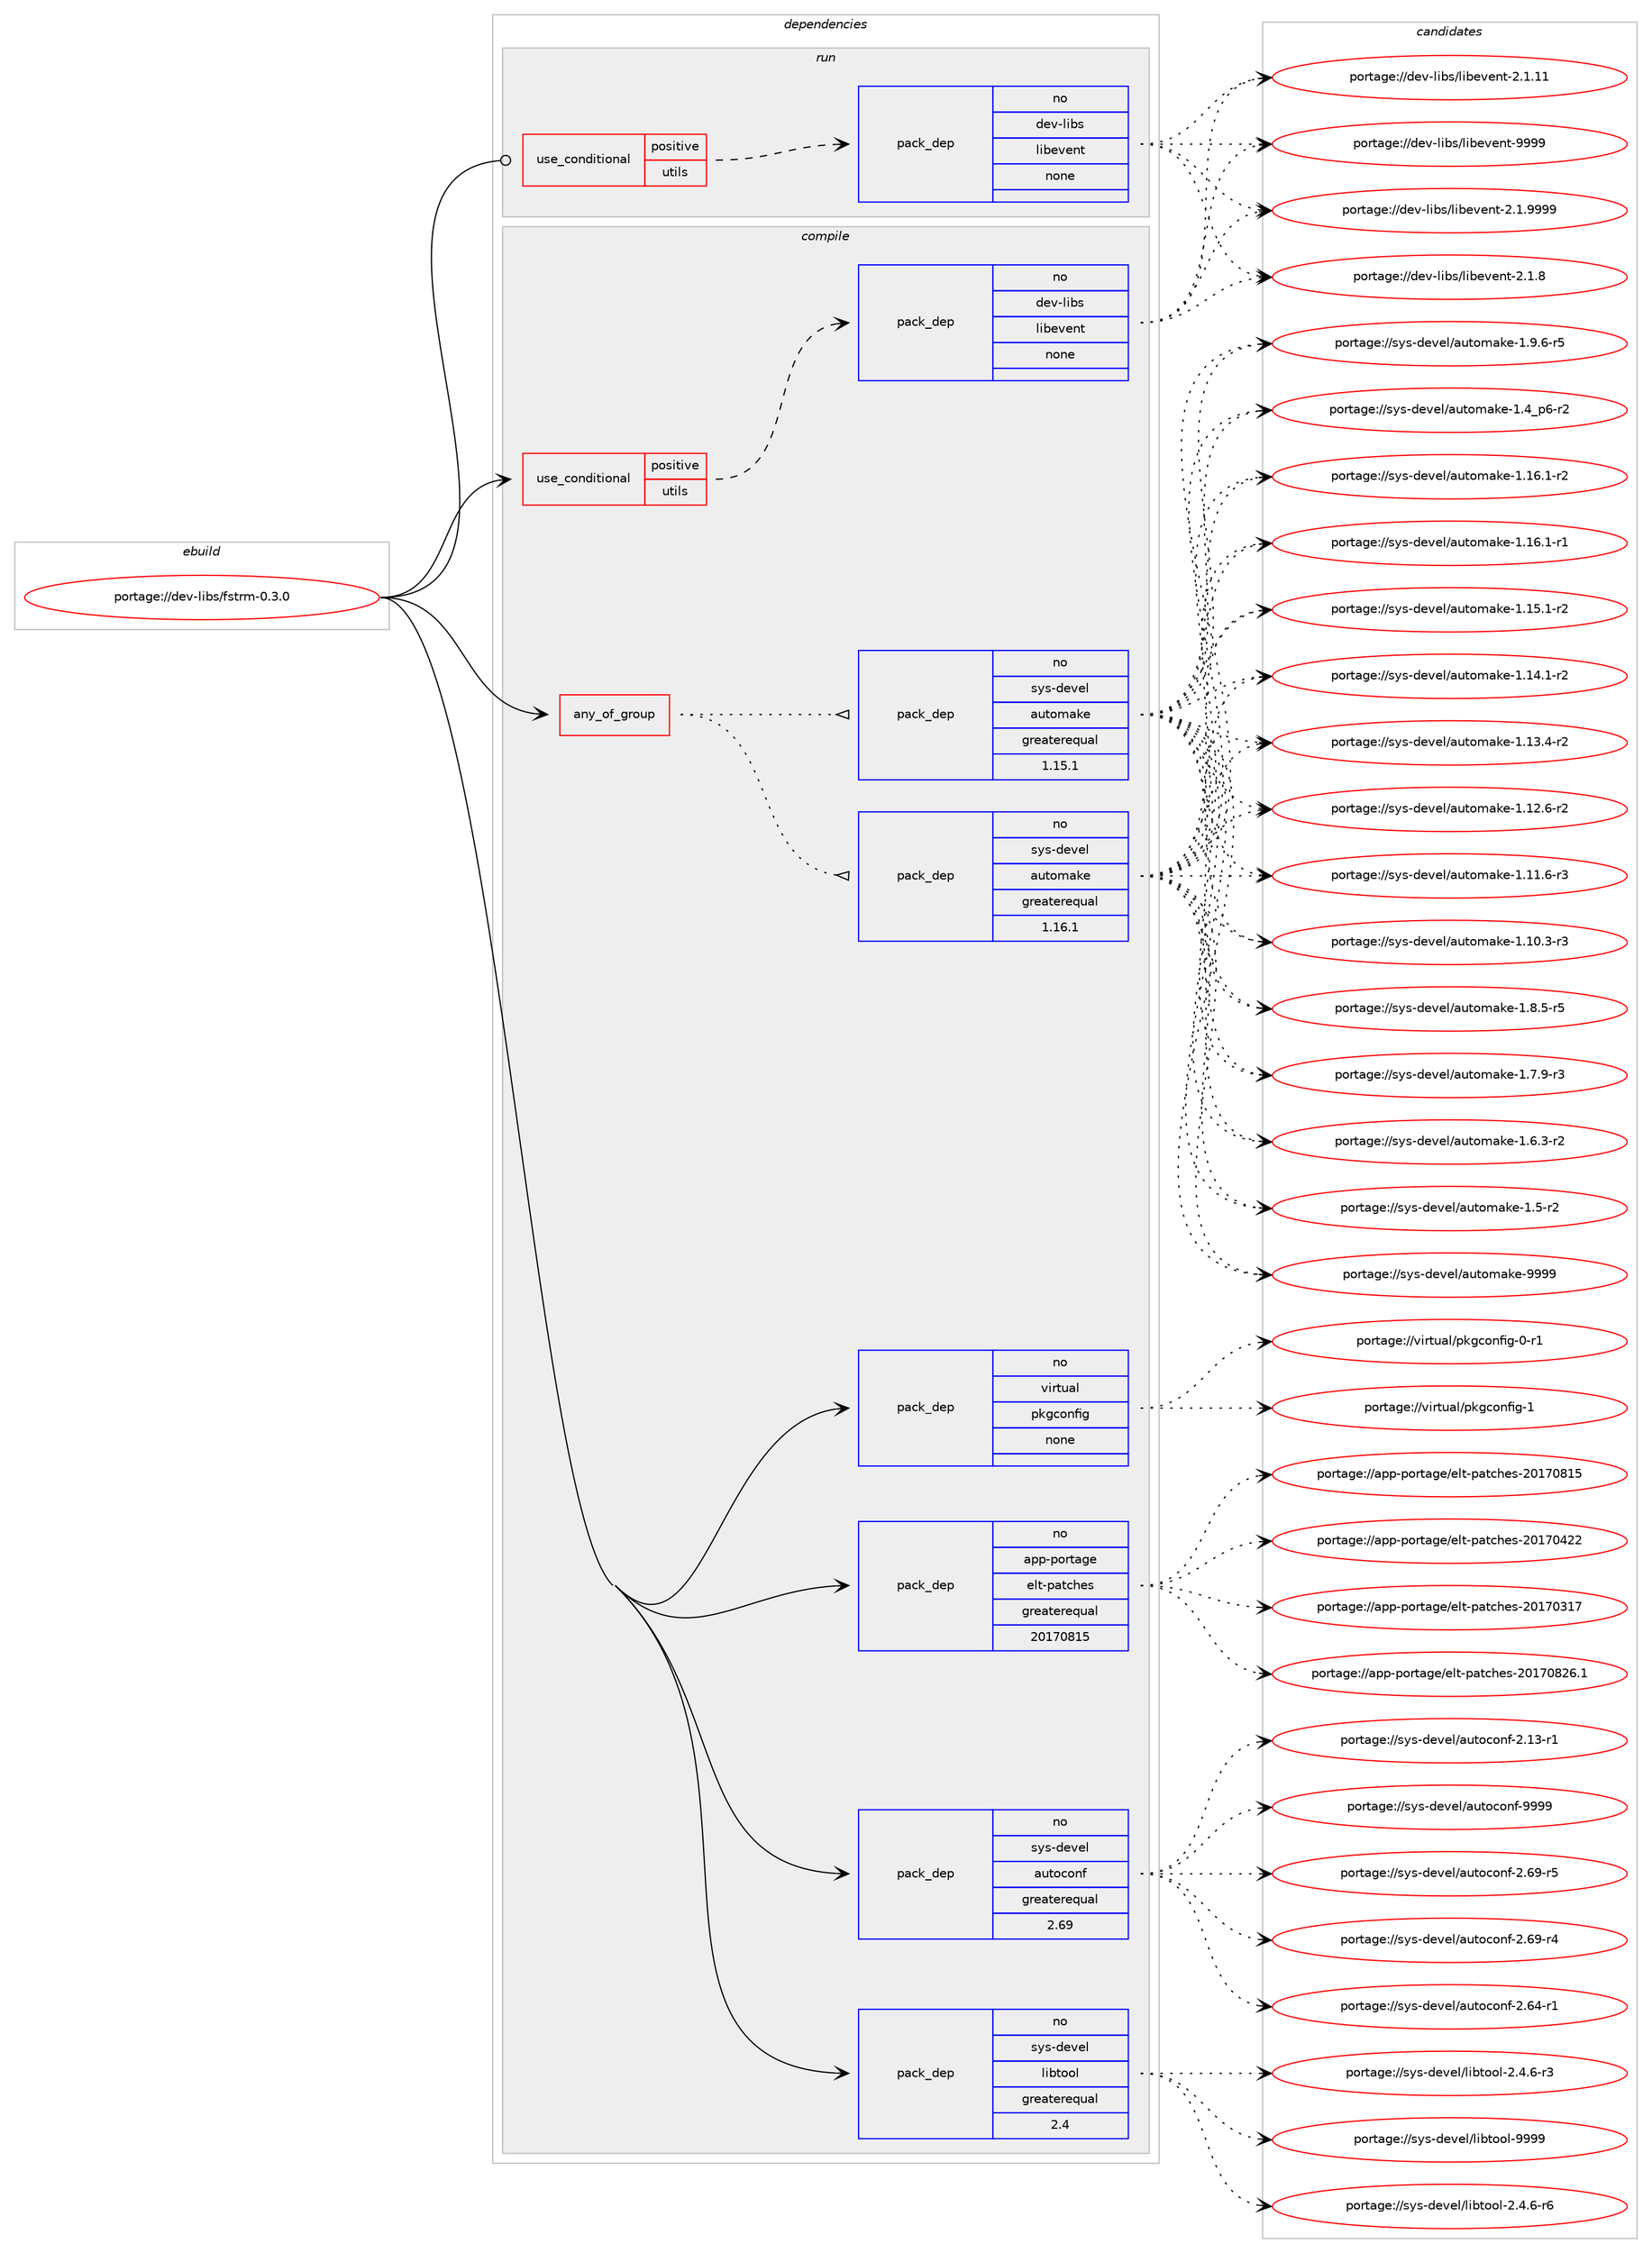 digraph prolog {

# *************
# Graph options
# *************

newrank=true;
concentrate=true;
compound=true;
graph [rankdir=LR,fontname=Helvetica,fontsize=10,ranksep=1.5];#, ranksep=2.5, nodesep=0.2];
edge  [arrowhead=vee];
node  [fontname=Helvetica,fontsize=10];

# **********
# The ebuild
# **********

subgraph cluster_leftcol {
color=gray;
label=<<i>ebuild</i>>;
id [label="portage://dev-libs/fstrm-0.3.0", color=red, width=4, href="../dev-libs/fstrm-0.3.0.svg"];
}

# ****************
# The dependencies
# ****************

subgraph cluster_midcol {
color=gray;
label=<<i>dependencies</i>>;
subgraph cluster_compile {
fillcolor="#eeeeee";
style=filled;
label=<<i>compile</i>>;
subgraph any5118 {
dependency514848 [label=<<TABLE BORDER="0" CELLBORDER="1" CELLSPACING="0" CELLPADDING="4"><TR><TD CELLPADDING="10">any_of_group</TD></TR></TABLE>>, shape=none, color=red];subgraph pack383713 {
dependency514849 [label=<<TABLE BORDER="0" CELLBORDER="1" CELLSPACING="0" CELLPADDING="4" WIDTH="220"><TR><TD ROWSPAN="6" CELLPADDING="30">pack_dep</TD></TR><TR><TD WIDTH="110">no</TD></TR><TR><TD>sys-devel</TD></TR><TR><TD>automake</TD></TR><TR><TD>greaterequal</TD></TR><TR><TD>1.16.1</TD></TR></TABLE>>, shape=none, color=blue];
}
dependency514848:e -> dependency514849:w [weight=20,style="dotted",arrowhead="oinv"];
subgraph pack383714 {
dependency514850 [label=<<TABLE BORDER="0" CELLBORDER="1" CELLSPACING="0" CELLPADDING="4" WIDTH="220"><TR><TD ROWSPAN="6" CELLPADDING="30">pack_dep</TD></TR><TR><TD WIDTH="110">no</TD></TR><TR><TD>sys-devel</TD></TR><TR><TD>automake</TD></TR><TR><TD>greaterequal</TD></TR><TR><TD>1.15.1</TD></TR></TABLE>>, shape=none, color=blue];
}
dependency514848:e -> dependency514850:w [weight=20,style="dotted",arrowhead="oinv"];
}
id:e -> dependency514848:w [weight=20,style="solid",arrowhead="vee"];
subgraph cond125782 {
dependency514851 [label=<<TABLE BORDER="0" CELLBORDER="1" CELLSPACING="0" CELLPADDING="4"><TR><TD ROWSPAN="3" CELLPADDING="10">use_conditional</TD></TR><TR><TD>positive</TD></TR><TR><TD>utils</TD></TR></TABLE>>, shape=none, color=red];
subgraph pack383715 {
dependency514852 [label=<<TABLE BORDER="0" CELLBORDER="1" CELLSPACING="0" CELLPADDING="4" WIDTH="220"><TR><TD ROWSPAN="6" CELLPADDING="30">pack_dep</TD></TR><TR><TD WIDTH="110">no</TD></TR><TR><TD>dev-libs</TD></TR><TR><TD>libevent</TD></TR><TR><TD>none</TD></TR><TR><TD></TD></TR></TABLE>>, shape=none, color=blue];
}
dependency514851:e -> dependency514852:w [weight=20,style="dashed",arrowhead="vee"];
}
id:e -> dependency514851:w [weight=20,style="solid",arrowhead="vee"];
subgraph pack383716 {
dependency514853 [label=<<TABLE BORDER="0" CELLBORDER="1" CELLSPACING="0" CELLPADDING="4" WIDTH="220"><TR><TD ROWSPAN="6" CELLPADDING="30">pack_dep</TD></TR><TR><TD WIDTH="110">no</TD></TR><TR><TD>app-portage</TD></TR><TR><TD>elt-patches</TD></TR><TR><TD>greaterequal</TD></TR><TR><TD>20170815</TD></TR></TABLE>>, shape=none, color=blue];
}
id:e -> dependency514853:w [weight=20,style="solid",arrowhead="vee"];
subgraph pack383717 {
dependency514854 [label=<<TABLE BORDER="0" CELLBORDER="1" CELLSPACING="0" CELLPADDING="4" WIDTH="220"><TR><TD ROWSPAN="6" CELLPADDING="30">pack_dep</TD></TR><TR><TD WIDTH="110">no</TD></TR><TR><TD>sys-devel</TD></TR><TR><TD>autoconf</TD></TR><TR><TD>greaterequal</TD></TR><TR><TD>2.69</TD></TR></TABLE>>, shape=none, color=blue];
}
id:e -> dependency514854:w [weight=20,style="solid",arrowhead="vee"];
subgraph pack383718 {
dependency514855 [label=<<TABLE BORDER="0" CELLBORDER="1" CELLSPACING="0" CELLPADDING="4" WIDTH="220"><TR><TD ROWSPAN="6" CELLPADDING="30">pack_dep</TD></TR><TR><TD WIDTH="110">no</TD></TR><TR><TD>sys-devel</TD></TR><TR><TD>libtool</TD></TR><TR><TD>greaterequal</TD></TR><TR><TD>2.4</TD></TR></TABLE>>, shape=none, color=blue];
}
id:e -> dependency514855:w [weight=20,style="solid",arrowhead="vee"];
subgraph pack383719 {
dependency514856 [label=<<TABLE BORDER="0" CELLBORDER="1" CELLSPACING="0" CELLPADDING="4" WIDTH="220"><TR><TD ROWSPAN="6" CELLPADDING="30">pack_dep</TD></TR><TR><TD WIDTH="110">no</TD></TR><TR><TD>virtual</TD></TR><TR><TD>pkgconfig</TD></TR><TR><TD>none</TD></TR><TR><TD></TD></TR></TABLE>>, shape=none, color=blue];
}
id:e -> dependency514856:w [weight=20,style="solid",arrowhead="vee"];
}
subgraph cluster_compileandrun {
fillcolor="#eeeeee";
style=filled;
label=<<i>compile and run</i>>;
}
subgraph cluster_run {
fillcolor="#eeeeee";
style=filled;
label=<<i>run</i>>;
subgraph cond125783 {
dependency514857 [label=<<TABLE BORDER="0" CELLBORDER="1" CELLSPACING="0" CELLPADDING="4"><TR><TD ROWSPAN="3" CELLPADDING="10">use_conditional</TD></TR><TR><TD>positive</TD></TR><TR><TD>utils</TD></TR></TABLE>>, shape=none, color=red];
subgraph pack383720 {
dependency514858 [label=<<TABLE BORDER="0" CELLBORDER="1" CELLSPACING="0" CELLPADDING="4" WIDTH="220"><TR><TD ROWSPAN="6" CELLPADDING="30">pack_dep</TD></TR><TR><TD WIDTH="110">no</TD></TR><TR><TD>dev-libs</TD></TR><TR><TD>libevent</TD></TR><TR><TD>none</TD></TR><TR><TD></TD></TR></TABLE>>, shape=none, color=blue];
}
dependency514857:e -> dependency514858:w [weight=20,style="dashed",arrowhead="vee"];
}
id:e -> dependency514857:w [weight=20,style="solid",arrowhead="odot"];
}
}

# **************
# The candidates
# **************

subgraph cluster_choices {
rank=same;
color=gray;
label=<<i>candidates</i>>;

subgraph choice383713 {
color=black;
nodesep=1;
choice115121115451001011181011084797117116111109971071014557575757 [label="portage://sys-devel/automake-9999", color=red, width=4,href="../sys-devel/automake-9999.svg"];
choice115121115451001011181011084797117116111109971071014549465746544511453 [label="portage://sys-devel/automake-1.9.6-r5", color=red, width=4,href="../sys-devel/automake-1.9.6-r5.svg"];
choice115121115451001011181011084797117116111109971071014549465646534511453 [label="portage://sys-devel/automake-1.8.5-r5", color=red, width=4,href="../sys-devel/automake-1.8.5-r5.svg"];
choice115121115451001011181011084797117116111109971071014549465546574511451 [label="portage://sys-devel/automake-1.7.9-r3", color=red, width=4,href="../sys-devel/automake-1.7.9-r3.svg"];
choice115121115451001011181011084797117116111109971071014549465446514511450 [label="portage://sys-devel/automake-1.6.3-r2", color=red, width=4,href="../sys-devel/automake-1.6.3-r2.svg"];
choice11512111545100101118101108479711711611110997107101454946534511450 [label="portage://sys-devel/automake-1.5-r2", color=red, width=4,href="../sys-devel/automake-1.5-r2.svg"];
choice115121115451001011181011084797117116111109971071014549465295112544511450 [label="portage://sys-devel/automake-1.4_p6-r2", color=red, width=4,href="../sys-devel/automake-1.4_p6-r2.svg"];
choice11512111545100101118101108479711711611110997107101454946495446494511450 [label="portage://sys-devel/automake-1.16.1-r2", color=red, width=4,href="../sys-devel/automake-1.16.1-r2.svg"];
choice11512111545100101118101108479711711611110997107101454946495446494511449 [label="portage://sys-devel/automake-1.16.1-r1", color=red, width=4,href="../sys-devel/automake-1.16.1-r1.svg"];
choice11512111545100101118101108479711711611110997107101454946495346494511450 [label="portage://sys-devel/automake-1.15.1-r2", color=red, width=4,href="../sys-devel/automake-1.15.1-r2.svg"];
choice11512111545100101118101108479711711611110997107101454946495246494511450 [label="portage://sys-devel/automake-1.14.1-r2", color=red, width=4,href="../sys-devel/automake-1.14.1-r2.svg"];
choice11512111545100101118101108479711711611110997107101454946495146524511450 [label="portage://sys-devel/automake-1.13.4-r2", color=red, width=4,href="../sys-devel/automake-1.13.4-r2.svg"];
choice11512111545100101118101108479711711611110997107101454946495046544511450 [label="portage://sys-devel/automake-1.12.6-r2", color=red, width=4,href="../sys-devel/automake-1.12.6-r2.svg"];
choice11512111545100101118101108479711711611110997107101454946494946544511451 [label="portage://sys-devel/automake-1.11.6-r3", color=red, width=4,href="../sys-devel/automake-1.11.6-r3.svg"];
choice11512111545100101118101108479711711611110997107101454946494846514511451 [label="portage://sys-devel/automake-1.10.3-r3", color=red, width=4,href="../sys-devel/automake-1.10.3-r3.svg"];
dependency514849:e -> choice115121115451001011181011084797117116111109971071014557575757:w [style=dotted,weight="100"];
dependency514849:e -> choice115121115451001011181011084797117116111109971071014549465746544511453:w [style=dotted,weight="100"];
dependency514849:e -> choice115121115451001011181011084797117116111109971071014549465646534511453:w [style=dotted,weight="100"];
dependency514849:e -> choice115121115451001011181011084797117116111109971071014549465546574511451:w [style=dotted,weight="100"];
dependency514849:e -> choice115121115451001011181011084797117116111109971071014549465446514511450:w [style=dotted,weight="100"];
dependency514849:e -> choice11512111545100101118101108479711711611110997107101454946534511450:w [style=dotted,weight="100"];
dependency514849:e -> choice115121115451001011181011084797117116111109971071014549465295112544511450:w [style=dotted,weight="100"];
dependency514849:e -> choice11512111545100101118101108479711711611110997107101454946495446494511450:w [style=dotted,weight="100"];
dependency514849:e -> choice11512111545100101118101108479711711611110997107101454946495446494511449:w [style=dotted,weight="100"];
dependency514849:e -> choice11512111545100101118101108479711711611110997107101454946495346494511450:w [style=dotted,weight="100"];
dependency514849:e -> choice11512111545100101118101108479711711611110997107101454946495246494511450:w [style=dotted,weight="100"];
dependency514849:e -> choice11512111545100101118101108479711711611110997107101454946495146524511450:w [style=dotted,weight="100"];
dependency514849:e -> choice11512111545100101118101108479711711611110997107101454946495046544511450:w [style=dotted,weight="100"];
dependency514849:e -> choice11512111545100101118101108479711711611110997107101454946494946544511451:w [style=dotted,weight="100"];
dependency514849:e -> choice11512111545100101118101108479711711611110997107101454946494846514511451:w [style=dotted,weight="100"];
}
subgraph choice383714 {
color=black;
nodesep=1;
choice115121115451001011181011084797117116111109971071014557575757 [label="portage://sys-devel/automake-9999", color=red, width=4,href="../sys-devel/automake-9999.svg"];
choice115121115451001011181011084797117116111109971071014549465746544511453 [label="portage://sys-devel/automake-1.9.6-r5", color=red, width=4,href="../sys-devel/automake-1.9.6-r5.svg"];
choice115121115451001011181011084797117116111109971071014549465646534511453 [label="portage://sys-devel/automake-1.8.5-r5", color=red, width=4,href="../sys-devel/automake-1.8.5-r5.svg"];
choice115121115451001011181011084797117116111109971071014549465546574511451 [label="portage://sys-devel/automake-1.7.9-r3", color=red, width=4,href="../sys-devel/automake-1.7.9-r3.svg"];
choice115121115451001011181011084797117116111109971071014549465446514511450 [label="portage://sys-devel/automake-1.6.3-r2", color=red, width=4,href="../sys-devel/automake-1.6.3-r2.svg"];
choice11512111545100101118101108479711711611110997107101454946534511450 [label="portage://sys-devel/automake-1.5-r2", color=red, width=4,href="../sys-devel/automake-1.5-r2.svg"];
choice115121115451001011181011084797117116111109971071014549465295112544511450 [label="portage://sys-devel/automake-1.4_p6-r2", color=red, width=4,href="../sys-devel/automake-1.4_p6-r2.svg"];
choice11512111545100101118101108479711711611110997107101454946495446494511450 [label="portage://sys-devel/automake-1.16.1-r2", color=red, width=4,href="../sys-devel/automake-1.16.1-r2.svg"];
choice11512111545100101118101108479711711611110997107101454946495446494511449 [label="portage://sys-devel/automake-1.16.1-r1", color=red, width=4,href="../sys-devel/automake-1.16.1-r1.svg"];
choice11512111545100101118101108479711711611110997107101454946495346494511450 [label="portage://sys-devel/automake-1.15.1-r2", color=red, width=4,href="../sys-devel/automake-1.15.1-r2.svg"];
choice11512111545100101118101108479711711611110997107101454946495246494511450 [label="portage://sys-devel/automake-1.14.1-r2", color=red, width=4,href="../sys-devel/automake-1.14.1-r2.svg"];
choice11512111545100101118101108479711711611110997107101454946495146524511450 [label="portage://sys-devel/automake-1.13.4-r2", color=red, width=4,href="../sys-devel/automake-1.13.4-r2.svg"];
choice11512111545100101118101108479711711611110997107101454946495046544511450 [label="portage://sys-devel/automake-1.12.6-r2", color=red, width=4,href="../sys-devel/automake-1.12.6-r2.svg"];
choice11512111545100101118101108479711711611110997107101454946494946544511451 [label="portage://sys-devel/automake-1.11.6-r3", color=red, width=4,href="../sys-devel/automake-1.11.6-r3.svg"];
choice11512111545100101118101108479711711611110997107101454946494846514511451 [label="portage://sys-devel/automake-1.10.3-r3", color=red, width=4,href="../sys-devel/automake-1.10.3-r3.svg"];
dependency514850:e -> choice115121115451001011181011084797117116111109971071014557575757:w [style=dotted,weight="100"];
dependency514850:e -> choice115121115451001011181011084797117116111109971071014549465746544511453:w [style=dotted,weight="100"];
dependency514850:e -> choice115121115451001011181011084797117116111109971071014549465646534511453:w [style=dotted,weight="100"];
dependency514850:e -> choice115121115451001011181011084797117116111109971071014549465546574511451:w [style=dotted,weight="100"];
dependency514850:e -> choice115121115451001011181011084797117116111109971071014549465446514511450:w [style=dotted,weight="100"];
dependency514850:e -> choice11512111545100101118101108479711711611110997107101454946534511450:w [style=dotted,weight="100"];
dependency514850:e -> choice115121115451001011181011084797117116111109971071014549465295112544511450:w [style=dotted,weight="100"];
dependency514850:e -> choice11512111545100101118101108479711711611110997107101454946495446494511450:w [style=dotted,weight="100"];
dependency514850:e -> choice11512111545100101118101108479711711611110997107101454946495446494511449:w [style=dotted,weight="100"];
dependency514850:e -> choice11512111545100101118101108479711711611110997107101454946495346494511450:w [style=dotted,weight="100"];
dependency514850:e -> choice11512111545100101118101108479711711611110997107101454946495246494511450:w [style=dotted,weight="100"];
dependency514850:e -> choice11512111545100101118101108479711711611110997107101454946495146524511450:w [style=dotted,weight="100"];
dependency514850:e -> choice11512111545100101118101108479711711611110997107101454946495046544511450:w [style=dotted,weight="100"];
dependency514850:e -> choice11512111545100101118101108479711711611110997107101454946494946544511451:w [style=dotted,weight="100"];
dependency514850:e -> choice11512111545100101118101108479711711611110997107101454946494846514511451:w [style=dotted,weight="100"];
}
subgraph choice383715 {
color=black;
nodesep=1;
choice100101118451081059811547108105981011181011101164557575757 [label="portage://dev-libs/libevent-9999", color=red, width=4,href="../dev-libs/libevent-9999.svg"];
choice10010111845108105981154710810598101118101110116455046494657575757 [label="portage://dev-libs/libevent-2.1.9999", color=red, width=4,href="../dev-libs/libevent-2.1.9999.svg"];
choice10010111845108105981154710810598101118101110116455046494656 [label="portage://dev-libs/libevent-2.1.8", color=red, width=4,href="../dev-libs/libevent-2.1.8.svg"];
choice1001011184510810598115471081059810111810111011645504649464949 [label="portage://dev-libs/libevent-2.1.11", color=red, width=4,href="../dev-libs/libevent-2.1.11.svg"];
dependency514852:e -> choice100101118451081059811547108105981011181011101164557575757:w [style=dotted,weight="100"];
dependency514852:e -> choice10010111845108105981154710810598101118101110116455046494657575757:w [style=dotted,weight="100"];
dependency514852:e -> choice10010111845108105981154710810598101118101110116455046494656:w [style=dotted,weight="100"];
dependency514852:e -> choice1001011184510810598115471081059810111810111011645504649464949:w [style=dotted,weight="100"];
}
subgraph choice383716 {
color=black;
nodesep=1;
choice971121124511211111411697103101471011081164511297116991041011154550484955485650544649 [label="portage://app-portage/elt-patches-20170826.1", color=red, width=4,href="../app-portage/elt-patches-20170826.1.svg"];
choice97112112451121111141169710310147101108116451129711699104101115455048495548564953 [label="portage://app-portage/elt-patches-20170815", color=red, width=4,href="../app-portage/elt-patches-20170815.svg"];
choice97112112451121111141169710310147101108116451129711699104101115455048495548525050 [label="portage://app-portage/elt-patches-20170422", color=red, width=4,href="../app-portage/elt-patches-20170422.svg"];
choice97112112451121111141169710310147101108116451129711699104101115455048495548514955 [label="portage://app-portage/elt-patches-20170317", color=red, width=4,href="../app-portage/elt-patches-20170317.svg"];
dependency514853:e -> choice971121124511211111411697103101471011081164511297116991041011154550484955485650544649:w [style=dotted,weight="100"];
dependency514853:e -> choice97112112451121111141169710310147101108116451129711699104101115455048495548564953:w [style=dotted,weight="100"];
dependency514853:e -> choice97112112451121111141169710310147101108116451129711699104101115455048495548525050:w [style=dotted,weight="100"];
dependency514853:e -> choice97112112451121111141169710310147101108116451129711699104101115455048495548514955:w [style=dotted,weight="100"];
}
subgraph choice383717 {
color=black;
nodesep=1;
choice115121115451001011181011084797117116111991111101024557575757 [label="portage://sys-devel/autoconf-9999", color=red, width=4,href="../sys-devel/autoconf-9999.svg"];
choice1151211154510010111810110847971171161119911111010245504654574511453 [label="portage://sys-devel/autoconf-2.69-r5", color=red, width=4,href="../sys-devel/autoconf-2.69-r5.svg"];
choice1151211154510010111810110847971171161119911111010245504654574511452 [label="portage://sys-devel/autoconf-2.69-r4", color=red, width=4,href="../sys-devel/autoconf-2.69-r4.svg"];
choice1151211154510010111810110847971171161119911111010245504654524511449 [label="portage://sys-devel/autoconf-2.64-r1", color=red, width=4,href="../sys-devel/autoconf-2.64-r1.svg"];
choice1151211154510010111810110847971171161119911111010245504649514511449 [label="portage://sys-devel/autoconf-2.13-r1", color=red, width=4,href="../sys-devel/autoconf-2.13-r1.svg"];
dependency514854:e -> choice115121115451001011181011084797117116111991111101024557575757:w [style=dotted,weight="100"];
dependency514854:e -> choice1151211154510010111810110847971171161119911111010245504654574511453:w [style=dotted,weight="100"];
dependency514854:e -> choice1151211154510010111810110847971171161119911111010245504654574511452:w [style=dotted,weight="100"];
dependency514854:e -> choice1151211154510010111810110847971171161119911111010245504654524511449:w [style=dotted,weight="100"];
dependency514854:e -> choice1151211154510010111810110847971171161119911111010245504649514511449:w [style=dotted,weight="100"];
}
subgraph choice383718 {
color=black;
nodesep=1;
choice1151211154510010111810110847108105981161111111084557575757 [label="portage://sys-devel/libtool-9999", color=red, width=4,href="../sys-devel/libtool-9999.svg"];
choice1151211154510010111810110847108105981161111111084550465246544511454 [label="portage://sys-devel/libtool-2.4.6-r6", color=red, width=4,href="../sys-devel/libtool-2.4.6-r6.svg"];
choice1151211154510010111810110847108105981161111111084550465246544511451 [label="portage://sys-devel/libtool-2.4.6-r3", color=red, width=4,href="../sys-devel/libtool-2.4.6-r3.svg"];
dependency514855:e -> choice1151211154510010111810110847108105981161111111084557575757:w [style=dotted,weight="100"];
dependency514855:e -> choice1151211154510010111810110847108105981161111111084550465246544511454:w [style=dotted,weight="100"];
dependency514855:e -> choice1151211154510010111810110847108105981161111111084550465246544511451:w [style=dotted,weight="100"];
}
subgraph choice383719 {
color=black;
nodesep=1;
choice1181051141161179710847112107103991111101021051034549 [label="portage://virtual/pkgconfig-1", color=red, width=4,href="../virtual/pkgconfig-1.svg"];
choice11810511411611797108471121071039911111010210510345484511449 [label="portage://virtual/pkgconfig-0-r1", color=red, width=4,href="../virtual/pkgconfig-0-r1.svg"];
dependency514856:e -> choice1181051141161179710847112107103991111101021051034549:w [style=dotted,weight="100"];
dependency514856:e -> choice11810511411611797108471121071039911111010210510345484511449:w [style=dotted,weight="100"];
}
subgraph choice383720 {
color=black;
nodesep=1;
choice100101118451081059811547108105981011181011101164557575757 [label="portage://dev-libs/libevent-9999", color=red, width=4,href="../dev-libs/libevent-9999.svg"];
choice10010111845108105981154710810598101118101110116455046494657575757 [label="portage://dev-libs/libevent-2.1.9999", color=red, width=4,href="../dev-libs/libevent-2.1.9999.svg"];
choice10010111845108105981154710810598101118101110116455046494656 [label="portage://dev-libs/libevent-2.1.8", color=red, width=4,href="../dev-libs/libevent-2.1.8.svg"];
choice1001011184510810598115471081059810111810111011645504649464949 [label="portage://dev-libs/libevent-2.1.11", color=red, width=4,href="../dev-libs/libevent-2.1.11.svg"];
dependency514858:e -> choice100101118451081059811547108105981011181011101164557575757:w [style=dotted,weight="100"];
dependency514858:e -> choice10010111845108105981154710810598101118101110116455046494657575757:w [style=dotted,weight="100"];
dependency514858:e -> choice10010111845108105981154710810598101118101110116455046494656:w [style=dotted,weight="100"];
dependency514858:e -> choice1001011184510810598115471081059810111810111011645504649464949:w [style=dotted,weight="100"];
}
}

}
